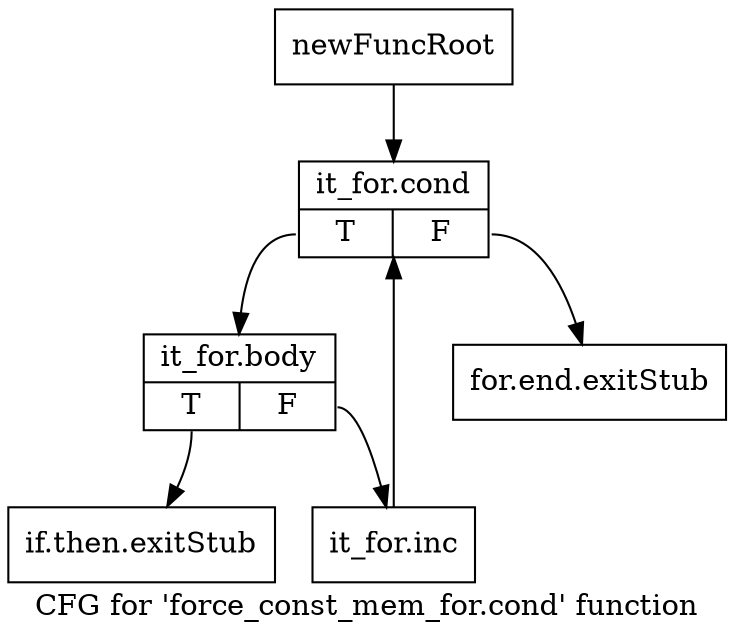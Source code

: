 digraph "CFG for 'force_const_mem_for.cond' function" {
	label="CFG for 'force_const_mem_for.cond' function";

	Node0xc65daa0 [shape=record,label="{newFuncRoot}"];
	Node0xc65daa0 -> Node0xc65db90;
	Node0xc65daf0 [shape=record,label="{for.end.exitStub}"];
	Node0xc65db40 [shape=record,label="{if.then.exitStub}"];
	Node0xc65db90 [shape=record,label="{it_for.cond|{<s0>T|<s1>F}}"];
	Node0xc65db90:s0 -> Node0xc65dbe0;
	Node0xc65db90:s1 -> Node0xc65daf0;
	Node0xc65dbe0 [shape=record,label="{it_for.body|{<s0>T|<s1>F}}"];
	Node0xc65dbe0:s0 -> Node0xc65db40;
	Node0xc65dbe0:s1 -> Node0xc65dc30;
	Node0xc65dc30 [shape=record,label="{it_for.inc}"];
	Node0xc65dc30 -> Node0xc65db90;
}
